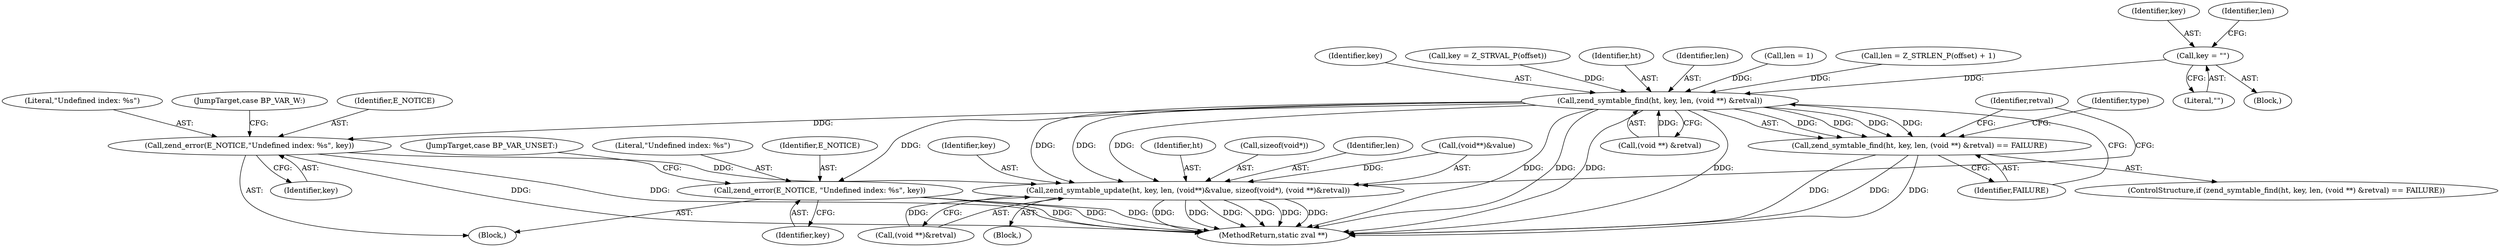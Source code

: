 digraph "0_php-src_ecb7f58a069be0dec4a6131b6351a761f808f22e?w=1_0@pointer" {
"1000213" [label="(Call,key = \"\")"];
"1000160" [label="(Call,zend_symtable_find(ht, key, len, (void **) &retval))"];
"1000159" [label="(Call,zend_symtable_find(ht, key, len, (void **) &retval) == FAILURE)"];
"1000174" [label="(Call,zend_error(E_NOTICE, \"Undefined index: %s\", key))"];
"1000187" [label="(Call,zend_error(E_NOTICE,\"Undefined index: %s\", key))"];
"1000196" [label="(Call,zend_symtable_update(ht, key, len, (void**)&value, sizeof(void*), (void **)&retval))"];
"1000200" [label="(Call,(void**)&value)"];
"1000164" [label="(Call,(void **) &retval)"];
"1000178" [label="(JumpTarget,case BP_VAR_UNSET:)"];
"1000163" [label="(Identifier,len)"];
"1000171" [label="(Identifier,type)"];
"1000197" [label="(Identifier,ht)"];
"1000213" [label="(Call,key = \"\")"];
"1000191" [label="(JumpTarget,case BP_VAR_W:)"];
"1000159" [label="(Call,zend_symtable_find(ht, key, len, (void **) &retval) == FAILURE)"];
"1000160" [label="(Call,zend_symtable_find(ht, key, len, (void **) &retval))"];
"1000188" [label="(Identifier,E_NOTICE)"];
"1000206" [label="(Call,(void **)&retval)"];
"1000190" [label="(Identifier,key)"];
"1000187" [label="(Call,zend_error(E_NOTICE,\"Undefined index: %s\", key))"];
"1000204" [label="(Call,sizeof(void*))"];
"1000216" [label="(Call,len = 1)"];
"1000199" [label="(Identifier,len)"];
"1000214" [label="(Identifier,key)"];
"1000158" [label="(ControlStructure,if (zend_symtable_find(ht, key, len, (void **) &retval) == FAILURE))"];
"1000151" [label="(Call,len = Z_STRLEN_P(offset) + 1)"];
"1000176" [label="(Literal,\"Undefined index: %s\")"];
"1000172" [label="(Block,)"];
"1000162" [label="(Identifier,key)"];
"1000147" [label="(Call,key = Z_STRVAL_P(offset))"];
"1000145" [label="(Block,)"];
"1000321" [label="(MethodReturn,static zval **)"];
"1000174" [label="(Call,zend_error(E_NOTICE, \"Undefined index: %s\", key))"];
"1000215" [label="(Literal,\"\")"];
"1000211" [label="(Identifier,retval)"];
"1000196" [label="(Call,zend_symtable_update(ht, key, len, (void**)&value, sizeof(void*), (void **)&retval))"];
"1000192" [label="(Block,)"];
"1000168" [label="(Identifier,FAILURE)"];
"1000177" [label="(Identifier,key)"];
"1000175" [label="(Identifier,E_NOTICE)"];
"1000189" [label="(Literal,\"Undefined index: %s\")"];
"1000217" [label="(Identifier,len)"];
"1000198" [label="(Identifier,key)"];
"1000161" [label="(Identifier,ht)"];
"1000213" -> "1000145"  [label="AST: "];
"1000213" -> "1000215"  [label="CFG: "];
"1000214" -> "1000213"  [label="AST: "];
"1000215" -> "1000213"  [label="AST: "];
"1000217" -> "1000213"  [label="CFG: "];
"1000213" -> "1000160"  [label="DDG: "];
"1000160" -> "1000159"  [label="AST: "];
"1000160" -> "1000164"  [label="CFG: "];
"1000161" -> "1000160"  [label="AST: "];
"1000162" -> "1000160"  [label="AST: "];
"1000163" -> "1000160"  [label="AST: "];
"1000164" -> "1000160"  [label="AST: "];
"1000168" -> "1000160"  [label="CFG: "];
"1000160" -> "1000321"  [label="DDG: "];
"1000160" -> "1000321"  [label="DDG: "];
"1000160" -> "1000321"  [label="DDG: "];
"1000160" -> "1000321"  [label="DDG: "];
"1000160" -> "1000159"  [label="DDG: "];
"1000160" -> "1000159"  [label="DDG: "];
"1000160" -> "1000159"  [label="DDG: "];
"1000160" -> "1000159"  [label="DDG: "];
"1000147" -> "1000160"  [label="DDG: "];
"1000216" -> "1000160"  [label="DDG: "];
"1000151" -> "1000160"  [label="DDG: "];
"1000164" -> "1000160"  [label="DDG: "];
"1000160" -> "1000174"  [label="DDG: "];
"1000160" -> "1000187"  [label="DDG: "];
"1000160" -> "1000196"  [label="DDG: "];
"1000160" -> "1000196"  [label="DDG: "];
"1000160" -> "1000196"  [label="DDG: "];
"1000159" -> "1000158"  [label="AST: "];
"1000159" -> "1000168"  [label="CFG: "];
"1000168" -> "1000159"  [label="AST: "];
"1000171" -> "1000159"  [label="CFG: "];
"1000211" -> "1000159"  [label="CFG: "];
"1000159" -> "1000321"  [label="DDG: "];
"1000159" -> "1000321"  [label="DDG: "];
"1000159" -> "1000321"  [label="DDG: "];
"1000174" -> "1000172"  [label="AST: "];
"1000174" -> "1000177"  [label="CFG: "];
"1000175" -> "1000174"  [label="AST: "];
"1000176" -> "1000174"  [label="AST: "];
"1000177" -> "1000174"  [label="AST: "];
"1000178" -> "1000174"  [label="CFG: "];
"1000174" -> "1000321"  [label="DDG: "];
"1000174" -> "1000321"  [label="DDG: "];
"1000174" -> "1000321"  [label="DDG: "];
"1000187" -> "1000172"  [label="AST: "];
"1000187" -> "1000190"  [label="CFG: "];
"1000188" -> "1000187"  [label="AST: "];
"1000189" -> "1000187"  [label="AST: "];
"1000190" -> "1000187"  [label="AST: "];
"1000191" -> "1000187"  [label="CFG: "];
"1000187" -> "1000321"  [label="DDG: "];
"1000187" -> "1000321"  [label="DDG: "];
"1000187" -> "1000196"  [label="DDG: "];
"1000196" -> "1000192"  [label="AST: "];
"1000196" -> "1000206"  [label="CFG: "];
"1000197" -> "1000196"  [label="AST: "];
"1000198" -> "1000196"  [label="AST: "];
"1000199" -> "1000196"  [label="AST: "];
"1000200" -> "1000196"  [label="AST: "];
"1000204" -> "1000196"  [label="AST: "];
"1000206" -> "1000196"  [label="AST: "];
"1000211" -> "1000196"  [label="CFG: "];
"1000196" -> "1000321"  [label="DDG: "];
"1000196" -> "1000321"  [label="DDG: "];
"1000196" -> "1000321"  [label="DDG: "];
"1000196" -> "1000321"  [label="DDG: "];
"1000196" -> "1000321"  [label="DDG: "];
"1000196" -> "1000321"  [label="DDG: "];
"1000200" -> "1000196"  [label="DDG: "];
"1000206" -> "1000196"  [label="DDG: "];
}
